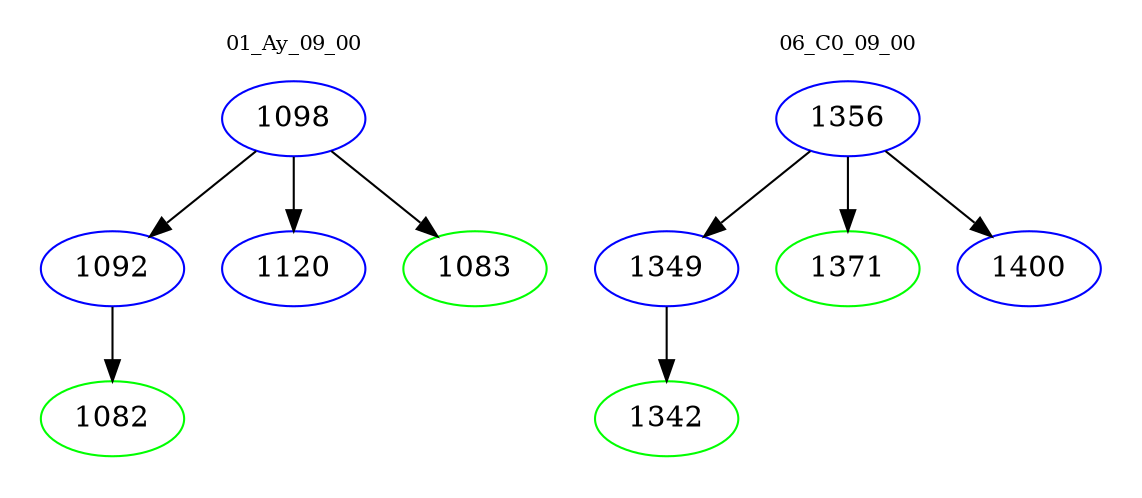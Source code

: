 digraph{
subgraph cluster_0 {
color = white
label = "01_Ay_09_00";
fontsize=10;
T0_1098 [label="1098", color="blue"]
T0_1098 -> T0_1092 [color="black"]
T0_1092 [label="1092", color="blue"]
T0_1092 -> T0_1082 [color="black"]
T0_1082 [label="1082", color="green"]
T0_1098 -> T0_1120 [color="black"]
T0_1120 [label="1120", color="blue"]
T0_1098 -> T0_1083 [color="black"]
T0_1083 [label="1083", color="green"]
}
subgraph cluster_1 {
color = white
label = "06_C0_09_00";
fontsize=10;
T1_1356 [label="1356", color="blue"]
T1_1356 -> T1_1349 [color="black"]
T1_1349 [label="1349", color="blue"]
T1_1349 -> T1_1342 [color="black"]
T1_1342 [label="1342", color="green"]
T1_1356 -> T1_1371 [color="black"]
T1_1371 [label="1371", color="green"]
T1_1356 -> T1_1400 [color="black"]
T1_1400 [label="1400", color="blue"]
}
}
